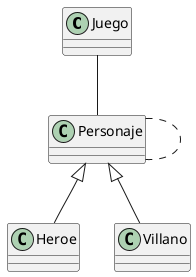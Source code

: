 @startuml

Juego -- Personaje
Personaje <|-- Heroe
Personaje <|-- Villano
Personaje .. Personaje

@enduml